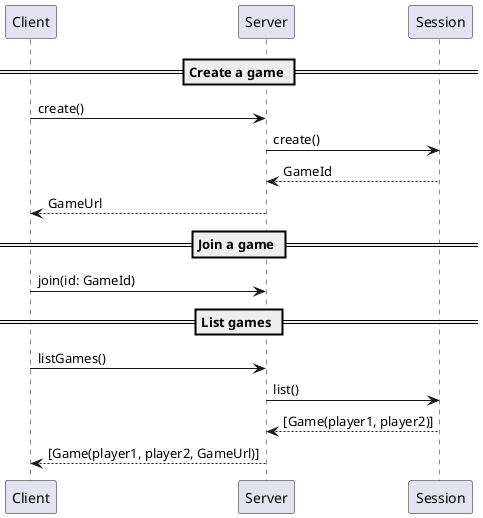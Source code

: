 @startuml state
== Create a game ==
Client -> Server : create()
Server -> Session : create()
Session --> Server : GameId
Server --> Client : GameUrl
== Join a game ==
Client -> Server : join(id: GameId)

== List games ==
Client -> Server: listGames()
Server -> Session : list()
Session --> Server : [Game(player1, player2)]
Server --> Client: [Game(player1, player2, GameUrl)]
@enduml